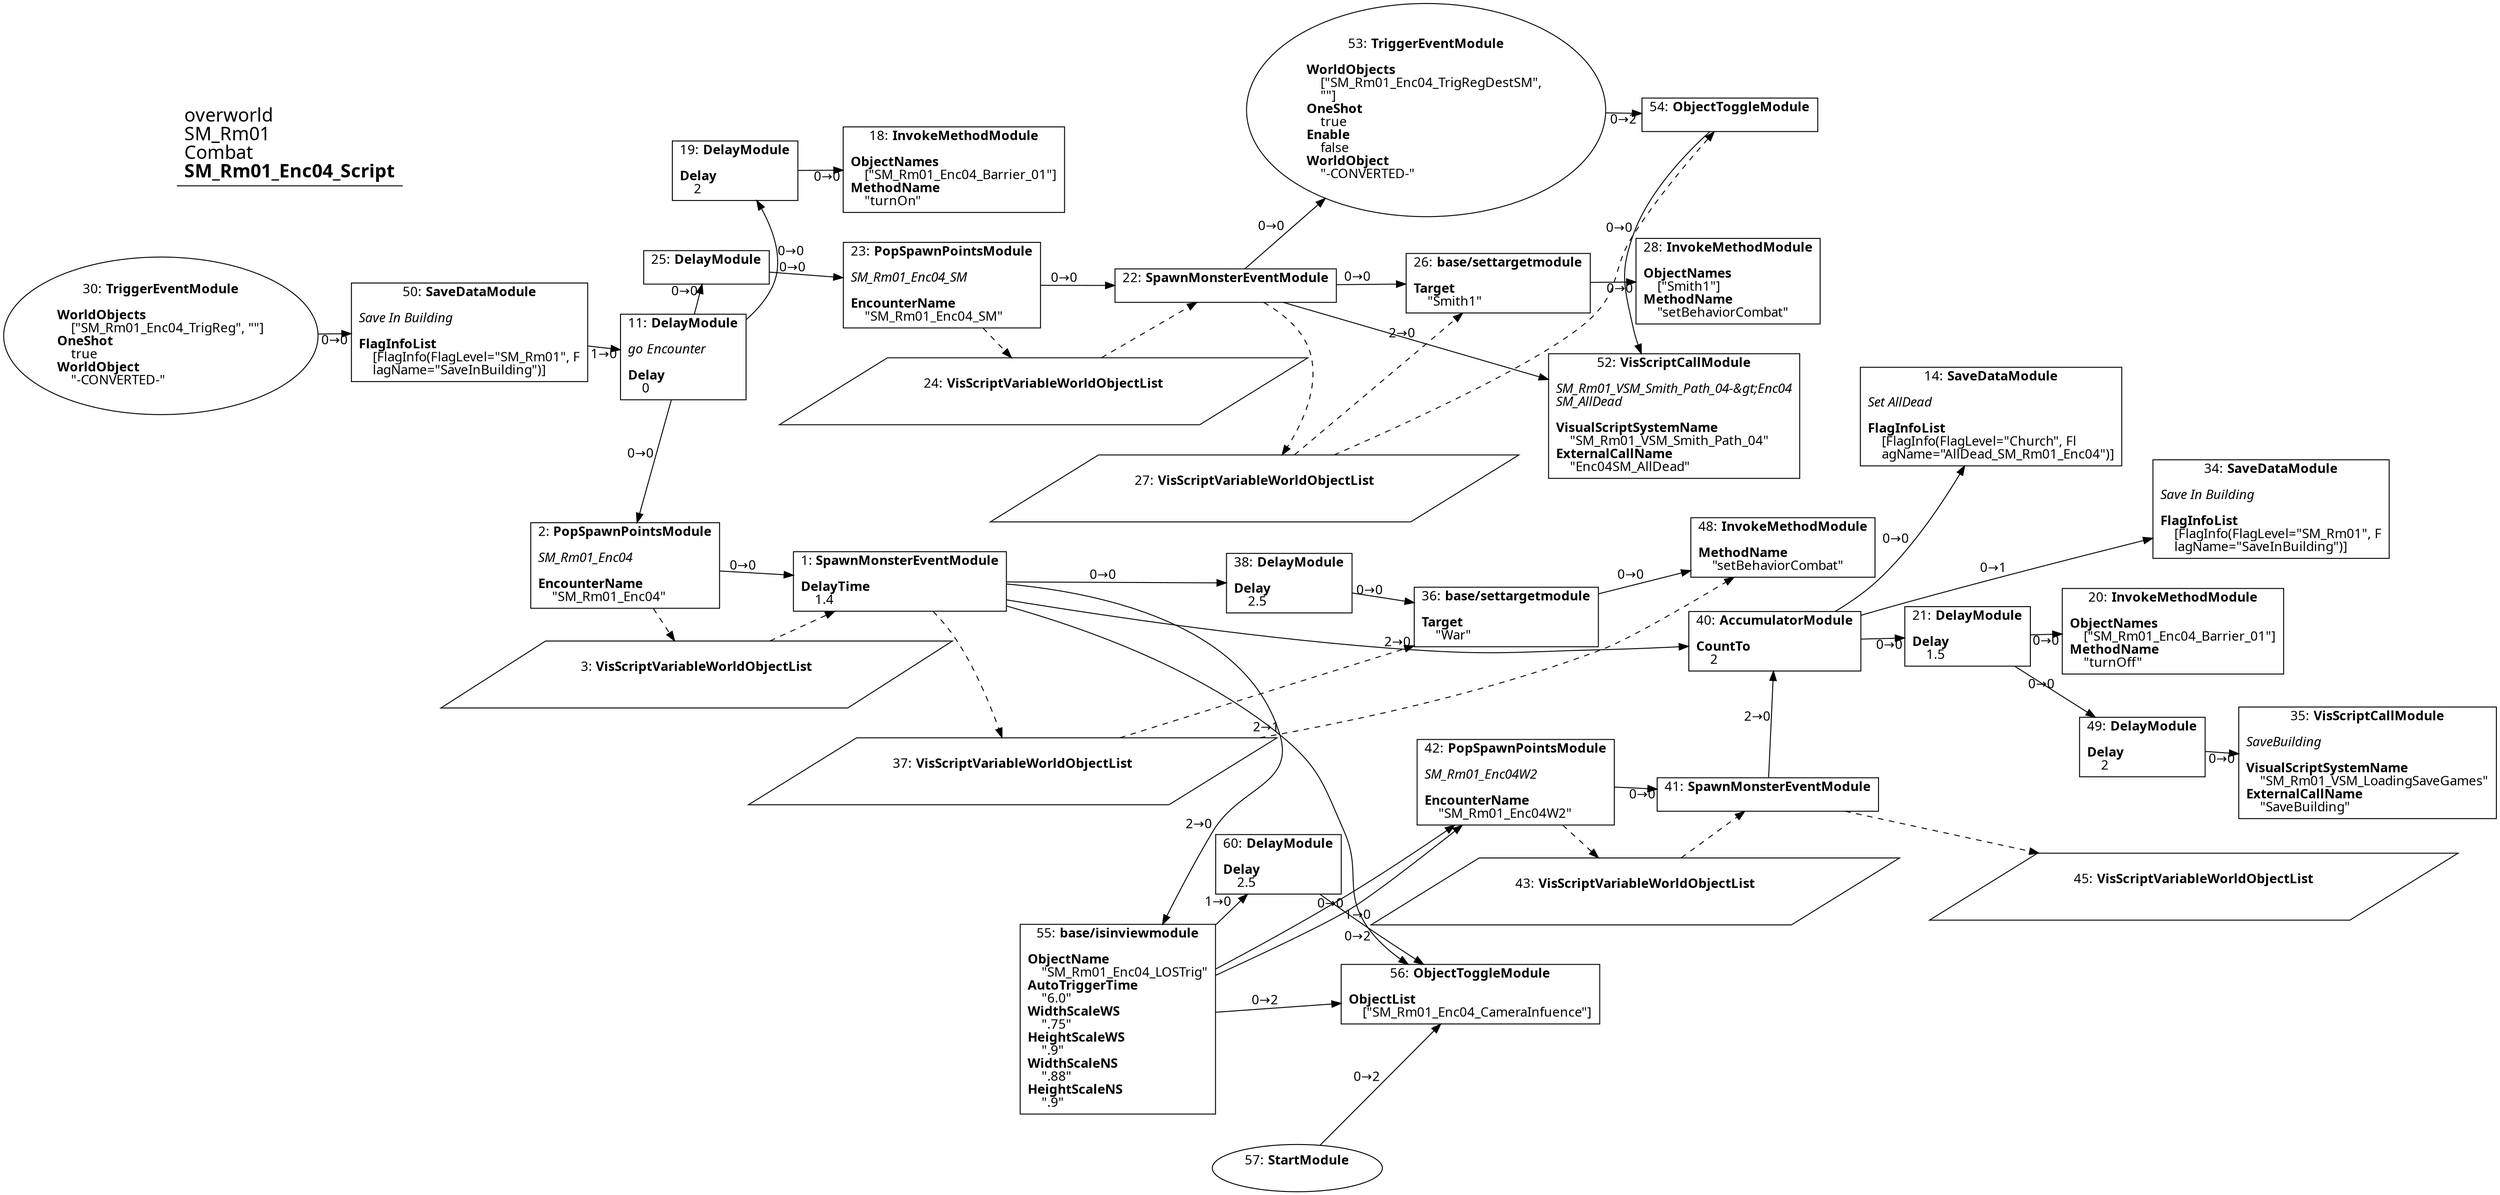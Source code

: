 digraph {
    layout = fdp;
    overlap = prism;
    sep = "+16";
    splines = spline;

    node [ shape = box ];

    graph [ fontname = "Segoe UI" ];
    node [ fontname = "Segoe UI" ];
    edge [ fontname = "Segoe UI" ];

    1 [ label = <1: <b>SpawnMonsterEventModule</b><br/><br/><b>DelayTime</b><br align="left"/>    1.4<br align="left"/>> ];
    1 [ pos = "0.689,-0.572!" ];
    1 -> 38 [ label = "0→0" ];
    1 -> 40 [ label = "2→0" ];
    1 -> 55 [ label = "2→0" ];
    1 -> 56 [ label = "2→1" ];
    3 -> 1 [ style = dashed ];
    1 -> 37 [ style = dashed ];

    2 [ label = <2: <b>PopSpawnPointsModule</b><br/><br/><i>SM_Rm01_Enc04<br align="left"/></i><br align="left"/><b>EncounterName</b><br align="left"/>    &quot;SM_Rm01_Enc04&quot;<br align="left"/>> ];
    2 [ pos = "0.37,-0.572!" ];
    2 -> 1 [ label = "0→0" ];
    2 -> 3 [ style = dashed ];

    3 [ label = <3: <b>VisScriptVariableWorldObjectList</b><br/><br/>> ];
    3 [ shape = parallelogram ]
    3 [ pos = "0.48600003,-0.71500003!" ];

    11 [ label = <11: <b>DelayModule</b><br/><br/><i>go Encounter<br align="left"/></i><br align="left"/><b>Delay</b><br align="left"/>    0<br align="left"/>> ];
    11 [ pos = "0.022000002,-0.017!" ];
    11 -> 2 [ label = "0→0" ];
    11 -> 19 [ label = "0→0" ];
    11 -> 25 [ label = "0→0" ];

    14 [ label = <14: <b>SaveDataModule</b><br/><br/><i>Set AllDead<br align="left"/></i><br align="left"/><b>FlagInfoList</b><br align="left"/>    [FlagInfo(FlagLevel=&quot;Church&quot;, Fl<br align="left"/>    agName=&quot;AllDead_SM_Rm01_Enc04&quot;)]<br align="left"/>> ];
    14 [ pos = "2.463,-0.363!" ];

    18 [ label = <18: <b>InvokeMethodModule</b><br/><br/><b>ObjectNames</b><br align="left"/>    [&quot;SM_Rm01_Enc04_Barrier_01&quot;]<br align="left"/><b>MethodName</b><br align="left"/>    &quot;turnOn&quot;<br align="left"/>> ];
    18 [ pos = "0.527,0.293!" ];

    19 [ label = <19: <b>DelayModule</b><br/><br/><b>Delay</b><br align="left"/>    2<br align="left"/>> ];
    19 [ pos = "0.35500002,0.293!" ];
    19 -> 18 [ label = "0→0" ];

    20 [ label = <20: <b>InvokeMethodModule</b><br/><br/><b>ObjectNames</b><br align="left"/>    [&quot;SM_Rm01_Enc04_Barrier_01&quot;]<br align="left"/><b>MethodName</b><br align="left"/>    &quot;turnOff&quot;<br align="left"/>> ];
    20 [ pos = "2.607,-0.615!" ];

    21 [ label = <21: <b>DelayModule</b><br/><br/><b>Delay</b><br align="left"/>    1.5<br align="left"/>> ];
    21 [ pos = "2.4390001,-0.615!" ];
    21 -> 20 [ label = "0→0" ];
    21 -> 49 [ label = "0→0" ];

    22 [ label = <22: <b>SpawnMonsterEventModule</b><br/><br/>> ];
    22 [ pos = "0.78800005,0.074!" ];
    22 -> 26 [ label = "0→0" ];
    22 -> 52 [ label = "2→0" ];
    22 -> 53 [ label = "0→0" ];
    24 -> 22 [ style = dashed ];
    22 -> 27 [ style = dashed ];

    23 [ label = <23: <b>PopSpawnPointsModule</b><br/><br/><i>SM_Rm01_Enc04_SM<br align="left"/></i><br align="left"/><b>EncounterName</b><br align="left"/>    &quot;SM_Rm01_Enc04_SM&quot;<br align="left"/>> ];
    23 [ pos = "0.52400005,0.074!" ];
    23 -> 22 [ label = "0→0" ];
    23 -> 24 [ style = dashed ];

    24 [ label = <24: <b>VisScriptVariableWorldObjectList</b><br/><br/>> ];
    24 [ shape = parallelogram ]
    24 [ pos = "0.58000004,-0.067!" ];

    25 [ label = <25: <b>DelayModule</b><br/><br/>> ];
    25 [ pos = "0.34100002,0.074!" ];
    25 -> 23 [ label = "0→0" ];

    26 [ label = <26: <b>base/settargetmodule</b><br/><br/><b>Target</b><br align="left"/>    &quot;Smith1&quot;<br align="left"/>> ];
    26 [ pos = "1.0580001,0.075!" ];
    26 -> 28 [ label = "0→0" ];
    27 -> 26 [ style = dashed ];

    27 [ label = <27: <b>VisScriptVariableWorldObjectList</b><br/><br/>> ];
    27 [ shape = parallelogram ]
    27 [ pos = "0.795,-0.148!" ];

    28 [ label = <28: <b>InvokeMethodModule</b><br/><br/><b>ObjectNames</b><br align="left"/>    [&quot;Smith1&quot;]<br align="left"/><b>MethodName</b><br align="left"/>    &quot;setBehaviorCombat&quot;<br align="left"/>> ];
    28 [ pos = "1.302,0.076000005!" ];

    30 [ label = <30: <b>TriggerEventModule</b><br/><br/><b>WorldObjects</b><br align="left"/>    [&quot;SM_Rm01_Enc04_TrigReg&quot;, &quot;&quot;]<br align="left"/><b>OneShot</b><br align="left"/>    true<br align="left"/><b>WorldObject</b><br align="left"/>    &quot;-CONVERTED-&quot;<br align="left"/>> ];
    30 [ shape = oval ]
    30 [ pos = "-0.688,0.006!" ];
    30 -> 50 [ label = "0→0" ];

    34 [ label = <34: <b>SaveDataModule</b><br/><br/><i>Save In Building<br align="left"/></i><br align="left"/><b>FlagInfoList</b><br align="left"/>    [FlagInfo(FlagLevel=&quot;SM_Rm01&quot;, F<br align="left"/>    lagName=&quot;SaveInBuilding&quot;)]<br align="left"/>> ];
    34 [ pos = "2.723,-0.44300002!" ];

    35 [ label = <35: <b>VisScriptCallModule</b><br/><br/><i>SaveBuilding<br align="left"/></i><br align="left"/><b>VisualScriptSystemName</b><br align="left"/>    &quot;SM_Rm01_VSM_LoadingSaveGames&quot;<br align="left"/><b>ExternalCallName</b><br align="left"/>    &quot;SaveBuilding&quot;<br align="left"/>> ];
    35 [ pos = "2.775,-0.75600004!" ];

    36 [ label = <36: <b>base/settargetmodule</b><br/><br/><b>Target</b><br align="left"/>    &quot;War&quot;<br align="left"/>> ];
    36 [ pos = "1.23,-0.41500002!" ];
    36 -> 48 [ label = "0→0" ];
    37 -> 36 [ style = dashed ];

    37 [ label = <37: <b>VisScriptVariableWorldObjectList</b><br/><br/>> ];
    37 [ shape = parallelogram ]
    37 [ pos = "0.712,-0.79700005!" ];

    38 [ label = <38: <b>DelayModule</b><br/><br/><b>Delay</b><br align="left"/>    2.5<br align="left"/>> ];
    38 [ pos = "1.016,-0.381!" ];
    38 -> 36 [ label = "0→0" ];

    40 [ label = <40: <b>AccumulatorModule</b><br/><br/><b>CountTo</b><br align="left"/>    2<br align="left"/>> ];
    40 [ pos = "2.105,-0.615!" ];
    40 -> 14 [ label = "0→0" ];
    40 -> 21 [ label = "0→0" ];
    40 -> 34 [ label = "0→1" ];

    41 [ label = <41: <b>SpawnMonsterEventModule</b><br/><br/>> ];
    41 [ pos = "1.649,-0.90400004!" ];
    41 -> 40 [ label = "2→0" ];
    43 -> 41 [ style = dashed ];
    41 -> 45 [ style = dashed ];

    42 [ label = <42: <b>PopSpawnPointsModule</b><br/><br/><i>SM_Rm01_Enc04W2<br align="left"/></i><br align="left"/><b>EncounterName</b><br align="left"/>    &quot;SM_Rm01_Enc04W2&quot;<br align="left"/>> ];
    42 [ pos = "1.33,-0.90400004!" ];
    42 -> 41 [ label = "0→0" ];
    42 -> 43 [ style = dashed ];

    43 [ label = <43: <b>VisScriptVariableWorldObjectList</b><br/><br/>> ];
    43 [ shape = parallelogram ]
    43 [ pos = "1.4460001,-1.047!" ];

    45 [ label = <45: <b>VisScriptVariableWorldObjectList</b><br/><br/>> ];
    45 [ shape = parallelogram ]
    45 [ pos = "1.9750001,-1.059!" ];

    48 [ label = <48: <b>InvokeMethodModule</b><br/><br/><b>MethodName</b><br align="left"/>    &quot;setBehaviorCombat&quot;<br align="left"/>> ];
    48 [ pos = "1.514,-0.30800003!" ];
    37 -> 48 [ style = dashed ];

    49 [ label = <49: <b>DelayModule</b><br/><br/><b>Delay</b><br align="left"/>    2<br align="left"/>> ];
    49 [ pos = "2.607,-0.75600004!" ];
    49 -> 35 [ label = "0→0" ];

    50 [ label = <50: <b>SaveDataModule</b><br/><br/><i>Save In Building<br align="left"/></i><br align="left"/><b>FlagInfoList</b><br align="left"/>    [FlagInfo(FlagLevel=&quot;SM_Rm01&quot;, F<br align="left"/>    lagName=&quot;SaveInBuilding&quot;)]<br align="left"/>> ];
    50 [ pos = "-0.43100002,0.006!" ];
    50 -> 11 [ label = "1→0" ];

    52 [ label = <52: <b>VisScriptCallModule</b><br/><br/><i>SM_Rm01_VSM_Smith_Path_04-&amp;gt;Enc04<br align="left"/>SM_AllDead<br align="left"/></i><br align="left"/><b>VisualScriptSystemName</b><br align="left"/>    &quot;SM_Rm01_VSM_Smith_Path_04&quot;<br align="left"/><b>ExternalCallName</b><br align="left"/>    &quot;Enc04SM_AllDead&quot;<br align="left"/>> ];
    52 [ pos = "1.2160001,-0.11800001!" ];

    53 [ label = <53: <b>TriggerEventModule</b><br/><br/><b>WorldObjects</b><br align="left"/>    [&quot;SM_Rm01_Enc04_TrigRegDestSM&quot;, <br align="left"/>    &quot;&quot;]<br align="left"/><b>OneShot</b><br align="left"/>    true<br align="left"/><b>Enable</b><br align="left"/>    false<br align="left"/><b>WorldObject</b><br align="left"/>    &quot;-CONVERTED-&quot;<br align="left"/>> ];
    53 [ shape = oval ]
    53 [ pos = "1.039,0.386!" ];
    53 -> 54 [ label = "0→2" ];

    54 [ label = <54: <b>ObjectToggleModule</b><br/><br/>> ];
    54 [ pos = "1.3510001,0.384!" ];
    54 -> 52 [ label = "0→0" ];
    27 -> 54 [ style = dashed ];

    55 [ label = <55: <b>base/isinviewmodule</b><br/><br/><b>ObjectName</b><br align="left"/>    &quot;SM_Rm01_Enc04_LOSTrig&quot;<br align="left"/><b>AutoTriggerTime</b><br align="left"/>    &quot;6.0&quot;<br align="left"/><b>WidthScaleWS</b><br align="left"/>    &quot;.75&quot;<br align="left"/><b>HeightScaleWS</b><br align="left"/>    &quot;.9&quot;<br align="left"/><b>WidthScaleNS</b><br align="left"/>    &quot;.88&quot;<br align="left"/><b>HeightScaleNS</b><br align="left"/>    &quot;.9&quot;<br align="left"/>> ];
    55 [ pos = "0.832,-1.1880001!" ];
    55 -> 42 [ label = "0→0" ];
    55 -> 42 [ label = "1→0" ];
    55 -> 56 [ label = "0→2" ];
    55 -> 60 [ label = "1→0" ];

    56 [ label = <56: <b>ObjectToggleModule</b><br/><br/><b>ObjectList</b><br align="left"/>    [&quot;SM_Rm01_Enc04_CameraInfuence&quot;]<br align="left"/>> ];
    56 [ pos = "1.279,-1.1700001!" ];

    57 [ label = <57: <b>StartModule</b><br/><br/>> ];
    57 [ shape = oval ]
    57 [ pos = "0.97,-1.3330001!" ];
    57 -> 56 [ label = "0→2" ];

    60 [ label = <60: <b>DelayModule</b><br/><br/><b>Delay</b><br align="left"/>    2.5<br align="left"/>> ];
    60 [ pos = "1.0760001,-0.94200003!" ];
    60 -> 56 [ label = "0→2" ];

    title [ pos = "-0.689,0.38700002!" ];
    title [ shape = underline ];
    title [ label = <<font point-size="20">overworld<br align="left"/>SM_Rm01<br align="left"/>Combat<br align="left"/><b>SM_Rm01_Enc04_Script</b><br align="left"/></font>> ];
}

